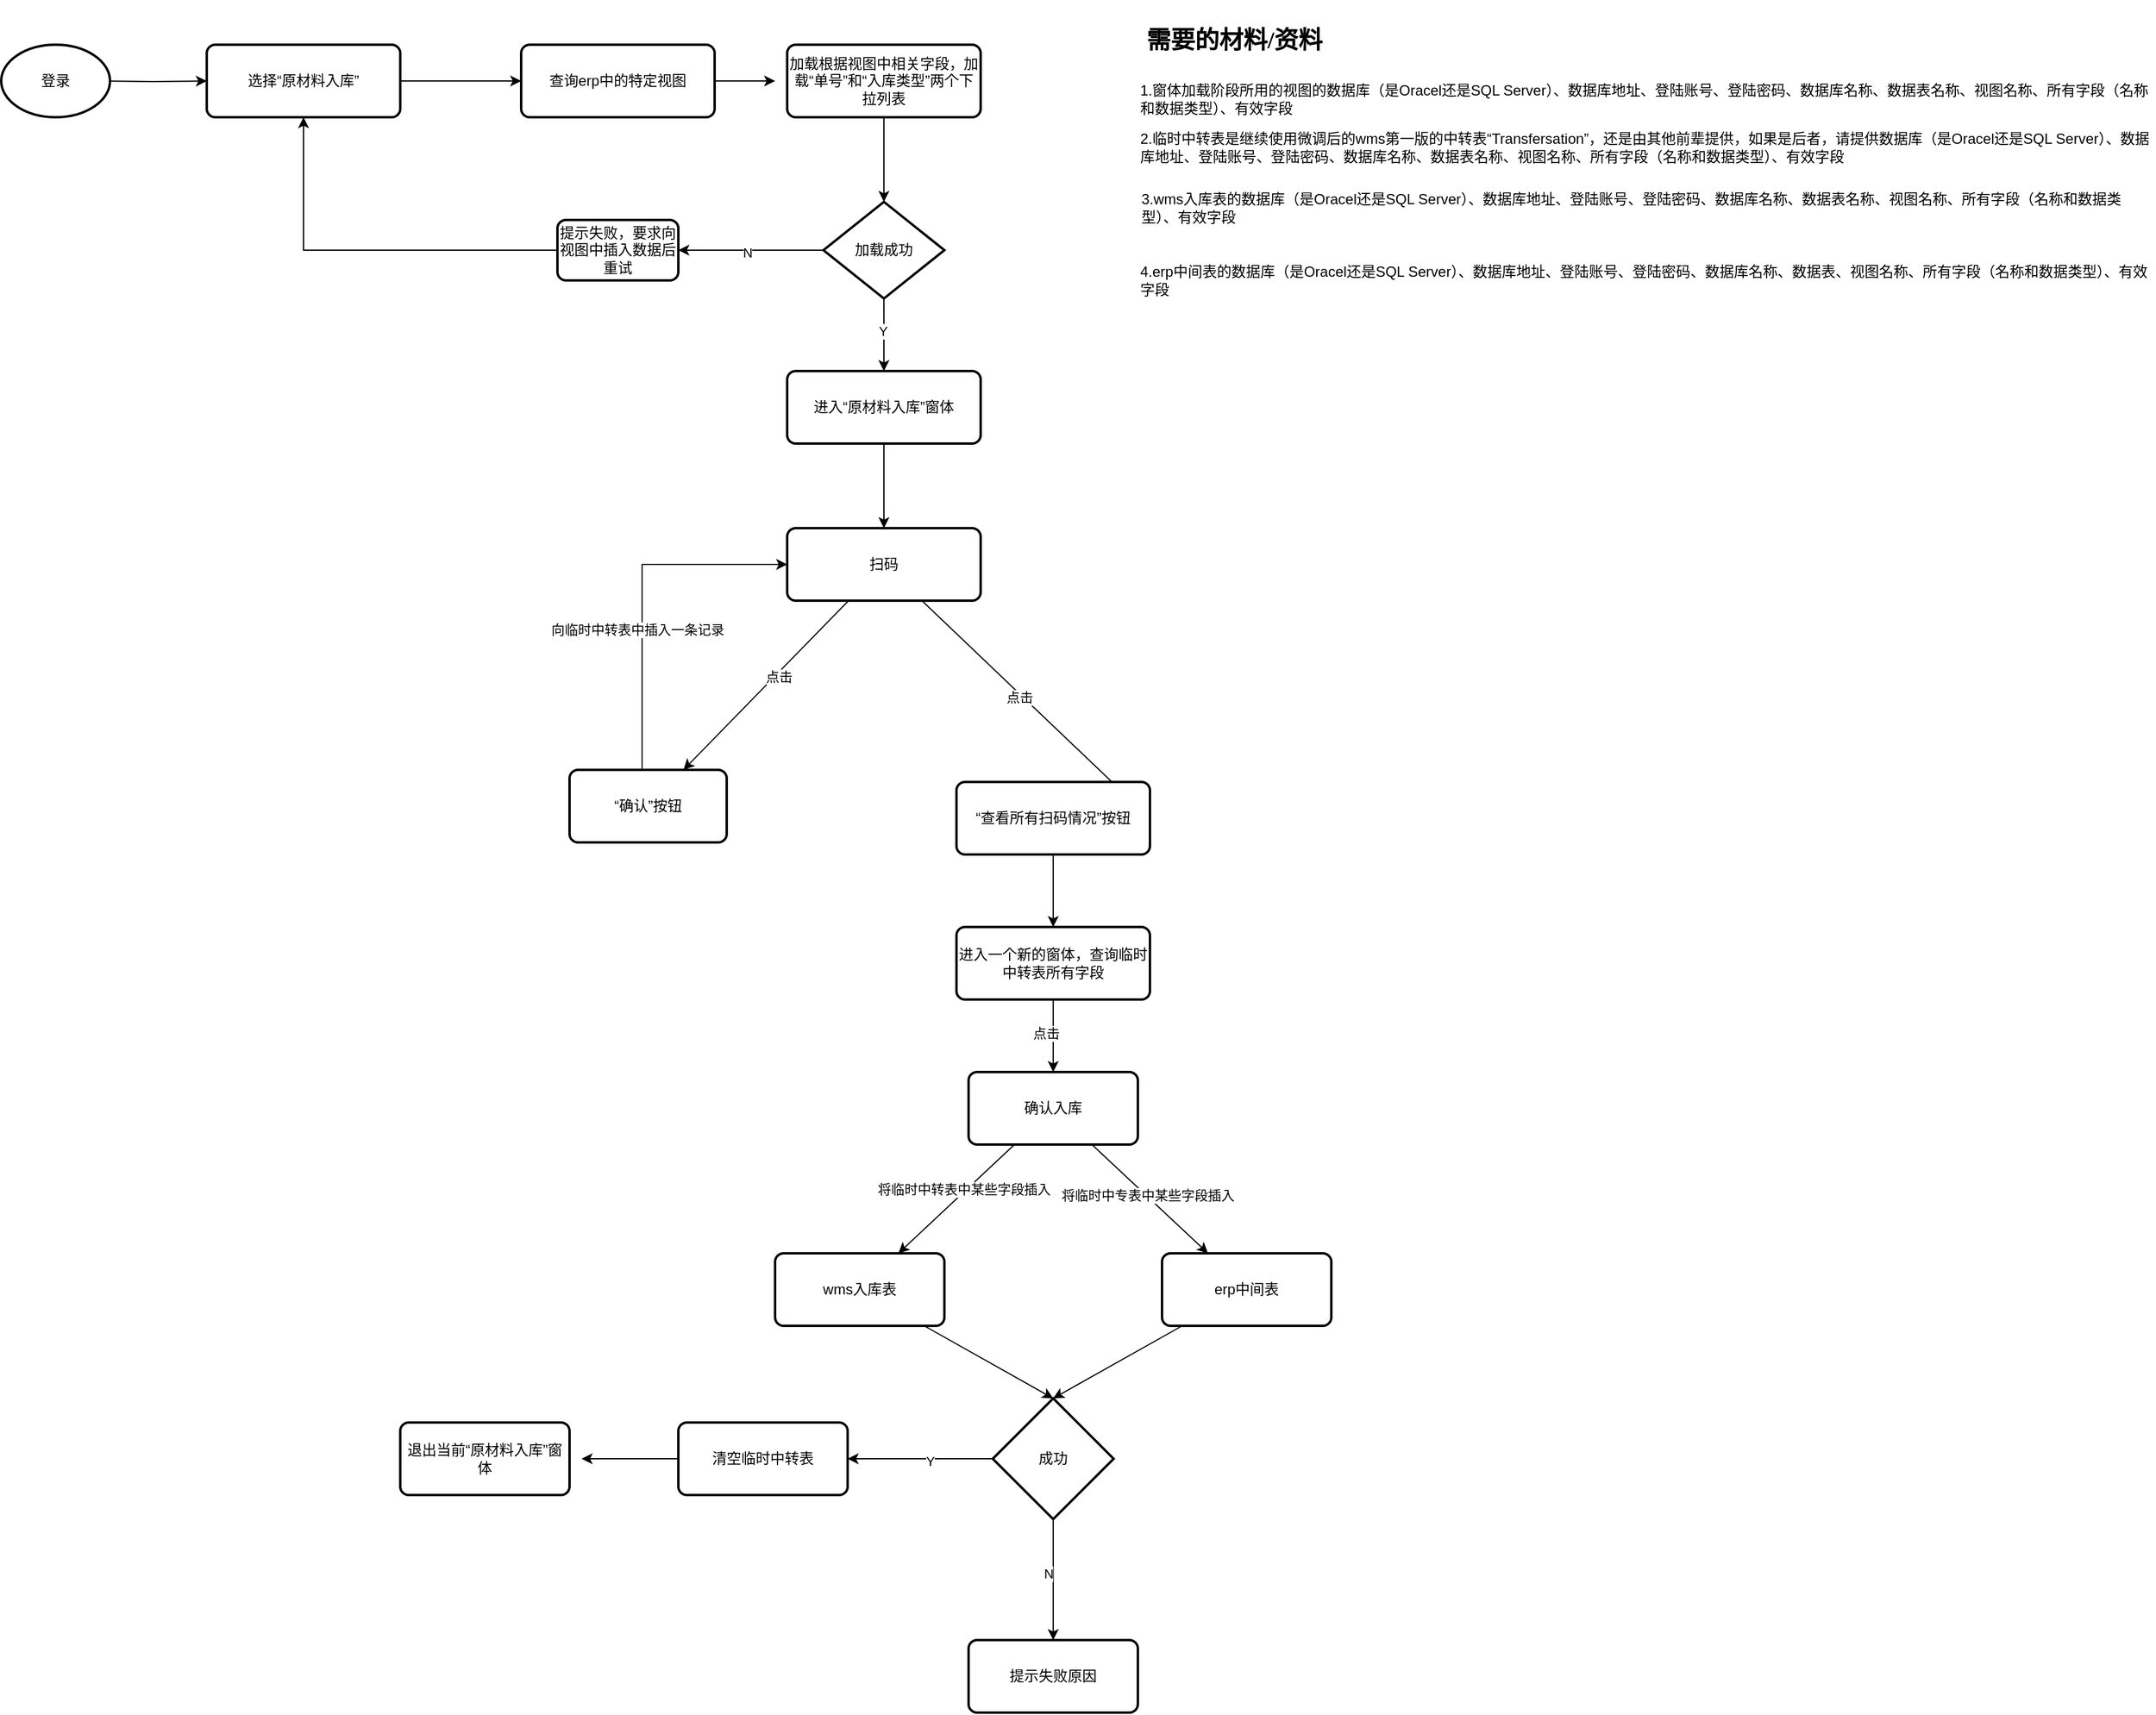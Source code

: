<mxfile version="21.6.6" type="github">
  <diagram name="第 1 页" id="gkukePyoBY6HnNopG0ls">
    <mxGraphModel dx="934" dy="1699" grid="1" gridSize="10" guides="1" tooltips="1" connect="1" arrows="1" fold="1" page="1" pageScale="1" pageWidth="1920" pageHeight="1200" math="0" shadow="0">
      <root>
        <mxCell id="0" />
        <mxCell id="1" parent="0" />
        <mxCell id="Ghk5dJPz46Y1FaudaEad-9" style="edgeStyle=orthogonalEdgeStyle;rounded=0;orthogonalLoop=1;jettySize=auto;html=1;entryX=0;entryY=0.5;entryDx=0;entryDy=0;" edge="1" parent="1" target="Ghk5dJPz46Y1FaudaEad-3">
          <mxGeometry relative="1" as="geometry">
            <mxPoint x="130" y="-100" as="sourcePoint" />
          </mxGeometry>
        </mxCell>
        <mxCell id="Ghk5dJPz46Y1FaudaEad-1" value="登录" style="strokeWidth=2;html=1;shape=mxgraph.flowchart.start_1;whiteSpace=wrap;" vertex="1" parent="1">
          <mxGeometry x="50" y="-130" width="90" height="60" as="geometry" />
        </mxCell>
        <mxCell id="Ghk5dJPz46Y1FaudaEad-10" style="edgeStyle=orthogonalEdgeStyle;rounded=0;orthogonalLoop=1;jettySize=auto;html=1;" edge="1" parent="1" source="Ghk5dJPz46Y1FaudaEad-3" target="Ghk5dJPz46Y1FaudaEad-4">
          <mxGeometry relative="1" as="geometry" />
        </mxCell>
        <mxCell id="Ghk5dJPz46Y1FaudaEad-3" value="选择“原材料入库”" style="rounded=1;whiteSpace=wrap;html=1;absoluteArcSize=1;arcSize=14;strokeWidth=2;" vertex="1" parent="1">
          <mxGeometry x="220" y="-130" width="160" height="60" as="geometry" />
        </mxCell>
        <mxCell id="Ghk5dJPz46Y1FaudaEad-11" style="edgeStyle=orthogonalEdgeStyle;rounded=0;orthogonalLoop=1;jettySize=auto;html=1;" edge="1" parent="1" source="Ghk5dJPz46Y1FaudaEad-4">
          <mxGeometry relative="1" as="geometry">
            <mxPoint x="690" y="-100" as="targetPoint" />
          </mxGeometry>
        </mxCell>
        <mxCell id="Ghk5dJPz46Y1FaudaEad-4" value="查询erp中的特定视图" style="rounded=1;whiteSpace=wrap;html=1;absoluteArcSize=1;arcSize=14;strokeWidth=2;" vertex="1" parent="1">
          <mxGeometry x="480" y="-130" width="160" height="60" as="geometry" />
        </mxCell>
        <mxCell id="Ghk5dJPz46Y1FaudaEad-29" style="edgeStyle=orthogonalEdgeStyle;rounded=0;orthogonalLoop=1;jettySize=auto;html=1;" edge="1" parent="1" source="Ghk5dJPz46Y1FaudaEad-5" target="Ghk5dJPz46Y1FaudaEad-28">
          <mxGeometry relative="1" as="geometry" />
        </mxCell>
        <mxCell id="Ghk5dJPz46Y1FaudaEad-5" value="加载根据视图中相关字段，加载“单号”和“入库类型”两个下拉列表" style="rounded=1;whiteSpace=wrap;html=1;absoluteArcSize=1;arcSize=14;strokeWidth=2;" vertex="1" parent="1">
          <mxGeometry x="700" y="-130" width="160" height="60" as="geometry" />
        </mxCell>
        <mxCell id="Ghk5dJPz46Y1FaudaEad-13" style="rounded=0;orthogonalLoop=1;jettySize=auto;html=1;" edge="1" parent="1" source="Ghk5dJPz46Y1FaudaEad-6" target="Ghk5dJPz46Y1FaudaEad-7">
          <mxGeometry relative="1" as="geometry" />
        </mxCell>
        <mxCell id="Ghk5dJPz46Y1FaudaEad-23" value="点击" style="edgeLabel;html=1;align=center;verticalAlign=middle;resizable=0;points=[];" vertex="1" connectable="0" parent="Ghk5dJPz46Y1FaudaEad-13">
          <mxGeometry x="-0.13" y="2" relative="1" as="geometry">
            <mxPoint as="offset" />
          </mxGeometry>
        </mxCell>
        <mxCell id="Ghk5dJPz46Y1FaudaEad-14" style="rounded=0;orthogonalLoop=1;jettySize=auto;html=1;entryX=1;entryY=0.5;entryDx=0;entryDy=0;" edge="1" parent="1" source="Ghk5dJPz46Y1FaudaEad-6" target="Ghk5dJPz46Y1FaudaEad-8">
          <mxGeometry relative="1" as="geometry" />
        </mxCell>
        <mxCell id="Ghk5dJPz46Y1FaudaEad-24" value="点击" style="edgeLabel;html=1;align=center;verticalAlign=middle;resizable=0;points=[];" vertex="1" connectable="0" parent="Ghk5dJPz46Y1FaudaEad-14">
          <mxGeometry x="-0.12" y="-3" relative="1" as="geometry">
            <mxPoint y="-1" as="offset" />
          </mxGeometry>
        </mxCell>
        <mxCell id="Ghk5dJPz46Y1FaudaEad-6" value="扫码" style="rounded=1;whiteSpace=wrap;html=1;absoluteArcSize=1;arcSize=14;strokeWidth=2;" vertex="1" parent="1">
          <mxGeometry x="700" y="270" width="160" height="60" as="geometry" />
        </mxCell>
        <mxCell id="Ghk5dJPz46Y1FaudaEad-19" style="edgeStyle=orthogonalEdgeStyle;rounded=0;orthogonalLoop=1;jettySize=auto;html=1;entryX=0;entryY=0.5;entryDx=0;entryDy=0;" edge="1" parent="1" source="Ghk5dJPz46Y1FaudaEad-7" target="Ghk5dJPz46Y1FaudaEad-6">
          <mxGeometry relative="1" as="geometry">
            <Array as="points">
              <mxPoint x="580" y="300" />
            </Array>
          </mxGeometry>
        </mxCell>
        <mxCell id="Ghk5dJPz46Y1FaudaEad-20" value="向临时中转表中插入一条记录" style="edgeLabel;html=1;align=center;verticalAlign=middle;resizable=0;points=[];" vertex="1" connectable="0" parent="Ghk5dJPz46Y1FaudaEad-19">
          <mxGeometry x="-0.2" y="4" relative="1" as="geometry">
            <mxPoint as="offset" />
          </mxGeometry>
        </mxCell>
        <mxCell id="Ghk5dJPz46Y1FaudaEad-7" value="“确认”按钮" style="rounded=1;whiteSpace=wrap;html=1;absoluteArcSize=1;arcSize=14;strokeWidth=2;" vertex="1" parent="1">
          <mxGeometry x="520" y="470" width="130" height="60" as="geometry" />
        </mxCell>
        <mxCell id="Ghk5dJPz46Y1FaudaEad-22" style="edgeStyle=orthogonalEdgeStyle;rounded=0;orthogonalLoop=1;jettySize=auto;html=1;entryX=0.5;entryY=0;entryDx=0;entryDy=0;" edge="1" parent="1" source="Ghk5dJPz46Y1FaudaEad-8" target="Ghk5dJPz46Y1FaudaEad-21">
          <mxGeometry relative="1" as="geometry" />
        </mxCell>
        <mxCell id="Ghk5dJPz46Y1FaudaEad-8" value="“查看所有扫码情况”按钮" style="rounded=1;whiteSpace=wrap;html=1;absoluteArcSize=1;arcSize=14;strokeWidth=2;" vertex="1" parent="1">
          <mxGeometry x="840" y="480" width="160" height="60" as="geometry" />
        </mxCell>
        <mxCell id="Ghk5dJPz46Y1FaudaEad-38" style="edgeStyle=orthogonalEdgeStyle;rounded=0;orthogonalLoop=1;jettySize=auto;html=1;" edge="1" parent="1" source="Ghk5dJPz46Y1FaudaEad-21" target="Ghk5dJPz46Y1FaudaEad-37">
          <mxGeometry relative="1" as="geometry" />
        </mxCell>
        <mxCell id="Ghk5dJPz46Y1FaudaEad-39" value="点击" style="edgeLabel;html=1;align=center;verticalAlign=middle;resizable=0;points=[];" vertex="1" connectable="0" parent="Ghk5dJPz46Y1FaudaEad-38">
          <mxGeometry x="-0.089" y="-6" relative="1" as="geometry">
            <mxPoint as="offset" />
          </mxGeometry>
        </mxCell>
        <mxCell id="Ghk5dJPz46Y1FaudaEad-21" value="进入一个新的窗体，查询临时中转表所有字段" style="rounded=1;whiteSpace=wrap;html=1;absoluteArcSize=1;arcSize=14;strokeWidth=2;" vertex="1" parent="1">
          <mxGeometry x="840" y="600" width="160" height="60" as="geometry" />
        </mxCell>
        <mxCell id="Ghk5dJPz46Y1FaudaEad-27" style="edgeStyle=orthogonalEdgeStyle;rounded=0;orthogonalLoop=1;jettySize=auto;html=1;" edge="1" parent="1" source="Ghk5dJPz46Y1FaudaEad-25" target="Ghk5dJPz46Y1FaudaEad-6">
          <mxGeometry relative="1" as="geometry" />
        </mxCell>
        <mxCell id="Ghk5dJPz46Y1FaudaEad-25" value="进入“原材料入库”窗体" style="rounded=1;whiteSpace=wrap;html=1;absoluteArcSize=1;arcSize=14;strokeWidth=2;" vertex="1" parent="1">
          <mxGeometry x="700" y="140" width="160" height="60" as="geometry" />
        </mxCell>
        <mxCell id="Ghk5dJPz46Y1FaudaEad-31" style="edgeStyle=orthogonalEdgeStyle;rounded=0;orthogonalLoop=1;jettySize=auto;html=1;entryX=0.5;entryY=0;entryDx=0;entryDy=0;" edge="1" parent="1" source="Ghk5dJPz46Y1FaudaEad-28" target="Ghk5dJPz46Y1FaudaEad-25">
          <mxGeometry relative="1" as="geometry" />
        </mxCell>
        <mxCell id="Ghk5dJPz46Y1FaudaEad-32" value="Y" style="edgeLabel;html=1;align=center;verticalAlign=middle;resizable=0;points=[];" vertex="1" connectable="0" parent="Ghk5dJPz46Y1FaudaEad-31">
          <mxGeometry x="-0.092" y="-1" relative="1" as="geometry">
            <mxPoint as="offset" />
          </mxGeometry>
        </mxCell>
        <mxCell id="Ghk5dJPz46Y1FaudaEad-34" style="edgeStyle=orthogonalEdgeStyle;rounded=0;orthogonalLoop=1;jettySize=auto;html=1;" edge="1" parent="1" source="Ghk5dJPz46Y1FaudaEad-28" target="Ghk5dJPz46Y1FaudaEad-33">
          <mxGeometry relative="1" as="geometry" />
        </mxCell>
        <mxCell id="Ghk5dJPz46Y1FaudaEad-36" value="N" style="edgeLabel;html=1;align=center;verticalAlign=middle;resizable=0;points=[];" vertex="1" connectable="0" parent="Ghk5dJPz46Y1FaudaEad-34">
          <mxGeometry x="0.059" y="2" relative="1" as="geometry">
            <mxPoint as="offset" />
          </mxGeometry>
        </mxCell>
        <mxCell id="Ghk5dJPz46Y1FaudaEad-28" value="加载成功" style="strokeWidth=2;html=1;shape=mxgraph.flowchart.decision;whiteSpace=wrap;" vertex="1" parent="1">
          <mxGeometry x="730" width="100" height="80" as="geometry" />
        </mxCell>
        <mxCell id="Ghk5dJPz46Y1FaudaEad-35" style="edgeStyle=orthogonalEdgeStyle;rounded=0;orthogonalLoop=1;jettySize=auto;html=1;entryX=0.5;entryY=1;entryDx=0;entryDy=0;" edge="1" parent="1" source="Ghk5dJPz46Y1FaudaEad-33" target="Ghk5dJPz46Y1FaudaEad-3">
          <mxGeometry relative="1" as="geometry" />
        </mxCell>
        <mxCell id="Ghk5dJPz46Y1FaudaEad-33" value="提示失败，要求向视图中插入数据后重试" style="rounded=1;whiteSpace=wrap;html=1;absoluteArcSize=1;arcSize=14;strokeWidth=2;" vertex="1" parent="1">
          <mxGeometry x="510" y="15" width="100" height="50" as="geometry" />
        </mxCell>
        <mxCell id="Ghk5dJPz46Y1FaudaEad-43" style="rounded=0;orthogonalLoop=1;jettySize=auto;html=1;" edge="1" parent="1" source="Ghk5dJPz46Y1FaudaEad-37" target="Ghk5dJPz46Y1FaudaEad-40">
          <mxGeometry relative="1" as="geometry" />
        </mxCell>
        <mxCell id="Ghk5dJPz46Y1FaudaEad-46" value="将临时中转表中某些字段插入" style="edgeLabel;html=1;align=center;verticalAlign=middle;resizable=0;points=[];" vertex="1" connectable="0" parent="Ghk5dJPz46Y1FaudaEad-43">
          <mxGeometry x="-0.156" y="-2" relative="1" as="geometry">
            <mxPoint as="offset" />
          </mxGeometry>
        </mxCell>
        <mxCell id="Ghk5dJPz46Y1FaudaEad-44" style="rounded=0;orthogonalLoop=1;jettySize=auto;html=1;" edge="1" parent="1" source="Ghk5dJPz46Y1FaudaEad-37" target="Ghk5dJPz46Y1FaudaEad-41">
          <mxGeometry relative="1" as="geometry" />
        </mxCell>
        <mxCell id="Ghk5dJPz46Y1FaudaEad-48" value="将临时中专表中某些字段插入" style="edgeLabel;html=1;align=center;verticalAlign=middle;resizable=0;points=[];" vertex="1" connectable="0" parent="Ghk5dJPz46Y1FaudaEad-44">
          <mxGeometry x="-0.055" y="1" relative="1" as="geometry">
            <mxPoint as="offset" />
          </mxGeometry>
        </mxCell>
        <mxCell id="Ghk5dJPz46Y1FaudaEad-37" value="确认入库" style="rounded=1;whiteSpace=wrap;html=1;absoluteArcSize=1;arcSize=14;strokeWidth=2;" vertex="1" parent="1">
          <mxGeometry x="850" y="720" width="140" height="60" as="geometry" />
        </mxCell>
        <mxCell id="Ghk5dJPz46Y1FaudaEad-51" style="rounded=0;orthogonalLoop=1;jettySize=auto;html=1;entryX=0.5;entryY=0;entryDx=0;entryDy=0;entryPerimeter=0;" edge="1" parent="1" source="Ghk5dJPz46Y1FaudaEad-40" target="Ghk5dJPz46Y1FaudaEad-49">
          <mxGeometry relative="1" as="geometry" />
        </mxCell>
        <mxCell id="Ghk5dJPz46Y1FaudaEad-40" value="wms入库表" style="rounded=1;whiteSpace=wrap;html=1;absoluteArcSize=1;arcSize=14;strokeWidth=2;" vertex="1" parent="1">
          <mxGeometry x="690" y="870" width="140" height="60" as="geometry" />
        </mxCell>
        <mxCell id="Ghk5dJPz46Y1FaudaEad-52" style="rounded=0;orthogonalLoop=1;jettySize=auto;html=1;entryX=0.5;entryY=0;entryDx=0;entryDy=0;entryPerimeter=0;" edge="1" parent="1" source="Ghk5dJPz46Y1FaudaEad-41" target="Ghk5dJPz46Y1FaudaEad-49">
          <mxGeometry relative="1" as="geometry" />
        </mxCell>
        <mxCell id="Ghk5dJPz46Y1FaudaEad-41" value="erp中间表" style="rounded=1;whiteSpace=wrap;html=1;absoluteArcSize=1;arcSize=14;strokeWidth=2;" vertex="1" parent="1">
          <mxGeometry x="1010" y="870" width="140" height="60" as="geometry" />
        </mxCell>
        <mxCell id="Ghk5dJPz46Y1FaudaEad-56" style="edgeStyle=orthogonalEdgeStyle;rounded=0;orthogonalLoop=1;jettySize=auto;html=1;exitX=0;exitY=0.5;exitDx=0;exitDy=0;exitPerimeter=0;" edge="1" parent="1" source="Ghk5dJPz46Y1FaudaEad-49" target="Ghk5dJPz46Y1FaudaEad-53">
          <mxGeometry relative="1" as="geometry" />
        </mxCell>
        <mxCell id="Ghk5dJPz46Y1FaudaEad-58" value="Y" style="edgeLabel;html=1;align=center;verticalAlign=middle;resizable=0;points=[];" vertex="1" connectable="0" parent="Ghk5dJPz46Y1FaudaEad-56">
          <mxGeometry x="-0.133" y="2" relative="1" as="geometry">
            <mxPoint as="offset" />
          </mxGeometry>
        </mxCell>
        <mxCell id="Ghk5dJPz46Y1FaudaEad-59" style="edgeStyle=orthogonalEdgeStyle;rounded=0;orthogonalLoop=1;jettySize=auto;html=1;" edge="1" parent="1" source="Ghk5dJPz46Y1FaudaEad-49" target="Ghk5dJPz46Y1FaudaEad-54">
          <mxGeometry relative="1" as="geometry" />
        </mxCell>
        <mxCell id="Ghk5dJPz46Y1FaudaEad-60" value="N" style="edgeLabel;html=1;align=center;verticalAlign=middle;resizable=0;points=[];" vertex="1" connectable="0" parent="Ghk5dJPz46Y1FaudaEad-59">
          <mxGeometry x="-0.088" y="-4" relative="1" as="geometry">
            <mxPoint y="-1" as="offset" />
          </mxGeometry>
        </mxCell>
        <mxCell id="Ghk5dJPz46Y1FaudaEad-49" value="成功" style="strokeWidth=2;html=1;shape=mxgraph.flowchart.decision;whiteSpace=wrap;" vertex="1" parent="1">
          <mxGeometry x="870" y="990" width="100" height="100" as="geometry" />
        </mxCell>
        <mxCell id="Ghk5dJPz46Y1FaudaEad-57" style="edgeStyle=orthogonalEdgeStyle;rounded=0;orthogonalLoop=1;jettySize=auto;html=1;" edge="1" parent="1" source="Ghk5dJPz46Y1FaudaEad-53">
          <mxGeometry relative="1" as="geometry">
            <mxPoint x="530" y="1040" as="targetPoint" />
          </mxGeometry>
        </mxCell>
        <mxCell id="Ghk5dJPz46Y1FaudaEad-53" value="清空临时中转表" style="rounded=1;whiteSpace=wrap;html=1;absoluteArcSize=1;arcSize=14;strokeWidth=2;" vertex="1" parent="1">
          <mxGeometry x="610" y="1010" width="140" height="60" as="geometry" />
        </mxCell>
        <mxCell id="Ghk5dJPz46Y1FaudaEad-54" value="提示失败原因" style="rounded=1;whiteSpace=wrap;html=1;absoluteArcSize=1;arcSize=14;strokeWidth=2;" vertex="1" parent="1">
          <mxGeometry x="850" y="1190" width="140" height="60" as="geometry" />
        </mxCell>
        <mxCell id="Ghk5dJPz46Y1FaudaEad-55" value="退出当前“原材料入库”窗体" style="rounded=1;whiteSpace=wrap;html=1;absoluteArcSize=1;arcSize=14;strokeWidth=2;" vertex="1" parent="1">
          <mxGeometry x="380" y="1010" width="140" height="60" as="geometry" />
        </mxCell>
        <mxCell id="Ghk5dJPz46Y1FaudaEad-61" value="&lt;p style=&quot;font-size: 20px;&quot;&gt;需要的材料/资料&lt;/p&gt;" style="text;html=1;strokeColor=none;fillColor=none;align=center;verticalAlign=middle;whiteSpace=wrap;rounded=0;fontFamily=Verdana;fontStyle=1;fontSize=20;" vertex="1" parent="1">
          <mxGeometry x="990" y="-150" width="160" height="30" as="geometry" />
        </mxCell>
        <mxCell id="Ghk5dJPz46Y1FaudaEad-62" value="1.窗体加载阶段所用的视图的数据库（是Oracel还是SQL Server）、数据库地址、登陆账号、登陆密码、数据库名称、数据表名称、视图名称、所有字段（名称和数据类型）、有效字段" style="text;html=1;strokeColor=none;fillColor=none;align=left;verticalAlign=middle;whiteSpace=wrap;rounded=0;" vertex="1" parent="1">
          <mxGeometry x="990" y="-100" width="840" height="30" as="geometry" />
        </mxCell>
        <mxCell id="Ghk5dJPz46Y1FaudaEad-63" value="2.临时中转表是继续使用微调后的wms第一版的中转表“Transfersation”，还是由其他前辈提供，如果是后者，请提供数据库（是Oracel还是SQL Server）、数据库地址、登陆账号、登陆密码、数据库名称、数据表名称、视图名称、所有字段（名称和数据类型）、有效字段" style="text;html=1;strokeColor=none;fillColor=none;align=left;verticalAlign=middle;whiteSpace=wrap;rounded=0;" vertex="1" parent="1">
          <mxGeometry x="990" y="-60" width="840" height="30" as="geometry" />
        </mxCell>
        <mxCell id="Ghk5dJPz46Y1FaudaEad-64" value="3.wms入库表的数据库（是Oracel还是SQL Server）、数据库地址、登陆账号、登陆密码、数据库名称、数据表名称、视图名称、所有字段（名称和数据类型）、有效字段" style="text;html=1;strokeColor=none;fillColor=none;align=left;verticalAlign=middle;whiteSpace=wrap;rounded=0;" vertex="1" parent="1">
          <mxGeometry x="991" y="-10" width="840" height="30" as="geometry" />
        </mxCell>
        <mxCell id="Ghk5dJPz46Y1FaudaEad-65" value="4.erp中间表的数据库（是Oracel还是SQL Server）、数据库地址、登陆账号、登陆密码、数据库名称、数据表、视图名称、所有字段（名称和数据类型）、有效字段" style="text;html=1;strokeColor=none;fillColor=none;align=left;verticalAlign=middle;whiteSpace=wrap;rounded=0;" vertex="1" parent="1">
          <mxGeometry x="990" y="50" width="840" height="30" as="geometry" />
        </mxCell>
      </root>
    </mxGraphModel>
  </diagram>
</mxfile>
